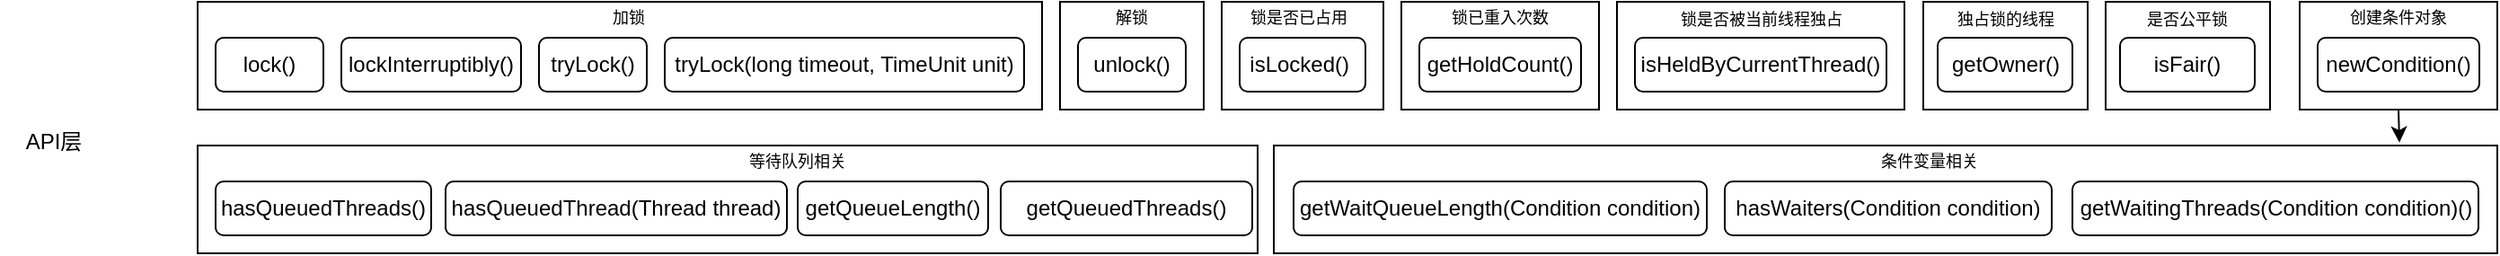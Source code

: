 <mxfile version="24.7.17">
  <diagram name="第 1 页" id="MMxmxStkfbc-HKGitllI">
    <mxGraphModel dx="2501" dy="746" grid="1" gridSize="10" guides="1" tooltips="1" connect="1" arrows="1" fold="1" page="1" pageScale="1" pageWidth="827" pageHeight="1169" math="0" shadow="0">
      <root>
        <mxCell id="0" />
        <mxCell id="1" parent="0" />
        <mxCell id="yH5DKiPyY2_BpjZ6cQ-a-11" value="" style="rounded=0;whiteSpace=wrap;html=1;" vertex="1" parent="1">
          <mxGeometry x="530" y="80" width="80" height="60" as="geometry" />
        </mxCell>
        <mxCell id="yH5DKiPyY2_BpjZ6cQ-a-5" value="" style="rounded=0;whiteSpace=wrap;html=1;" vertex="1" parent="1">
          <mxGeometry x="50" y="80" width="470" height="60" as="geometry" />
        </mxCell>
        <mxCell id="yH5DKiPyY2_BpjZ6cQ-a-1" value="lock()" style="rounded=1;whiteSpace=wrap;html=1;" vertex="1" parent="1">
          <mxGeometry x="60" y="100" width="60" height="30" as="geometry" />
        </mxCell>
        <mxCell id="yH5DKiPyY2_BpjZ6cQ-a-2" value="lockInterruptibly()" style="rounded=1;whiteSpace=wrap;html=1;" vertex="1" parent="1">
          <mxGeometry x="130" y="100" width="100" height="30" as="geometry" />
        </mxCell>
        <mxCell id="yH5DKiPyY2_BpjZ6cQ-a-3" value="tryLock()" style="rounded=1;whiteSpace=wrap;html=1;" vertex="1" parent="1">
          <mxGeometry x="240" y="100" width="60" height="30" as="geometry" />
        </mxCell>
        <mxCell id="yH5DKiPyY2_BpjZ6cQ-a-4" value="tryLock(long timeout, TimeUnit unit)" style="rounded=1;whiteSpace=wrap;html=1;" vertex="1" parent="1">
          <mxGeometry x="310" y="100" width="200" height="30" as="geometry" />
        </mxCell>
        <mxCell id="yH5DKiPyY2_BpjZ6cQ-a-6" value="&lt;font style=&quot;font-size: 9px;&quot;&gt;加锁&lt;/font&gt;" style="text;html=1;align=center;verticalAlign=middle;whiteSpace=wrap;rounded=0;" vertex="1" parent="1">
          <mxGeometry x="260" y="83" width="60" height="10" as="geometry" />
        </mxCell>
        <mxCell id="yH5DKiPyY2_BpjZ6cQ-a-9" value="unlock()" style="rounded=1;whiteSpace=wrap;html=1;" vertex="1" parent="1">
          <mxGeometry x="540" y="100" width="60" height="30" as="geometry" />
        </mxCell>
        <mxCell id="yH5DKiPyY2_BpjZ6cQ-a-12" value="&lt;font style=&quot;font-size: 9px;&quot;&gt;解锁&lt;/font&gt;" style="text;html=1;align=center;verticalAlign=middle;whiteSpace=wrap;rounded=0;" vertex="1" parent="1">
          <mxGeometry x="540" y="83" width="60" height="10" as="geometry" />
        </mxCell>
        <mxCell id="yH5DKiPyY2_BpjZ6cQ-a-13" value="" style="rounded=0;whiteSpace=wrap;html=1;" vertex="1" parent="1">
          <mxGeometry x="1220" y="80" width="110" height="60" as="geometry" />
        </mxCell>
        <mxCell id="yH5DKiPyY2_BpjZ6cQ-a-14" value="newCondition()" style="rounded=1;whiteSpace=wrap;html=1;" vertex="1" parent="1">
          <mxGeometry x="1230" y="100" width="90" height="30" as="geometry" />
        </mxCell>
        <mxCell id="yH5DKiPyY2_BpjZ6cQ-a-16" value="&lt;font style=&quot;font-size: 9px;&quot;&gt;创建条件对象&lt;/font&gt;" style="text;html=1;align=center;verticalAlign=middle;whiteSpace=wrap;rounded=0;" vertex="1" parent="1">
          <mxGeometry x="1245" y="83" width="60" height="10" as="geometry" />
        </mxCell>
        <mxCell id="yH5DKiPyY2_BpjZ6cQ-a-17" value="API层" style="text;html=1;align=center;verticalAlign=middle;whiteSpace=wrap;rounded=0;" vertex="1" parent="1">
          <mxGeometry x="-60" y="143" width="60" height="30" as="geometry" />
        </mxCell>
        <mxCell id="yH5DKiPyY2_BpjZ6cQ-a-18" value="" style="rounded=0;whiteSpace=wrap;html=1;" vertex="1" parent="1">
          <mxGeometry x="720" y="80" width="110" height="60" as="geometry" />
        </mxCell>
        <mxCell id="yH5DKiPyY2_BpjZ6cQ-a-19" value="getHoldCount()" style="rounded=1;whiteSpace=wrap;html=1;" vertex="1" parent="1">
          <mxGeometry x="730" y="100" width="90" height="30" as="geometry" />
        </mxCell>
        <mxCell id="yH5DKiPyY2_BpjZ6cQ-a-20" value="&lt;font style=&quot;font-size: 9px;&quot;&gt;锁已重入次数&lt;/font&gt;" style="text;html=1;align=center;verticalAlign=middle;whiteSpace=wrap;rounded=0;" vertex="1" parent="1">
          <mxGeometry x="745" y="83" width="60" height="10" as="geometry" />
        </mxCell>
        <mxCell id="yH5DKiPyY2_BpjZ6cQ-a-21" value="" style="rounded=0;whiteSpace=wrap;html=1;" vertex="1" parent="1">
          <mxGeometry x="620" y="80" width="90" height="60" as="geometry" />
        </mxCell>
        <mxCell id="yH5DKiPyY2_BpjZ6cQ-a-22" value="isLocked()&amp;nbsp;" style="rounded=1;whiteSpace=wrap;html=1;" vertex="1" parent="1">
          <mxGeometry x="630" y="100" width="70" height="30" as="geometry" />
        </mxCell>
        <mxCell id="yH5DKiPyY2_BpjZ6cQ-a-23" value="&lt;font style=&quot;font-size: 9px;&quot;&gt;锁是否已占用&lt;/font&gt;" style="text;html=1;align=center;verticalAlign=middle;whiteSpace=wrap;rounded=0;" vertex="1" parent="1">
          <mxGeometry x="633" y="83" width="60" height="10" as="geometry" />
        </mxCell>
        <mxCell id="yH5DKiPyY2_BpjZ6cQ-a-24" value="" style="rounded=0;whiteSpace=wrap;html=1;" vertex="1" parent="1">
          <mxGeometry x="840" y="80" width="160" height="60" as="geometry" />
        </mxCell>
        <mxCell id="yH5DKiPyY2_BpjZ6cQ-a-25" value="isHeldByCurrentThread()" style="rounded=1;whiteSpace=wrap;html=1;" vertex="1" parent="1">
          <mxGeometry x="850" y="100" width="140" height="30" as="geometry" />
        </mxCell>
        <mxCell id="yH5DKiPyY2_BpjZ6cQ-a-26" value="&lt;font style=&quot;font-size: 9px;&quot;&gt;锁是否被当前线程独占&lt;/font&gt;" style="text;html=1;align=center;verticalAlign=middle;whiteSpace=wrap;rounded=0;" vertex="1" parent="1">
          <mxGeometry x="872.5" y="84" width="95" height="10" as="geometry" />
        </mxCell>
        <mxCell id="yH5DKiPyY2_BpjZ6cQ-a-27" value="" style="rounded=0;whiteSpace=wrap;html=1;" vertex="1" parent="1">
          <mxGeometry x="1010.5" y="80" width="91.5" height="60" as="geometry" />
        </mxCell>
        <mxCell id="yH5DKiPyY2_BpjZ6cQ-a-28" value="getOwner()" style="rounded=1;whiteSpace=wrap;html=1;" vertex="1" parent="1">
          <mxGeometry x="1018.5" y="100" width="75" height="30" as="geometry" />
        </mxCell>
        <mxCell id="yH5DKiPyY2_BpjZ6cQ-a-29" value="&lt;font style=&quot;font-size: 9px;&quot;&gt;独占锁的线程&lt;/font&gt;" style="text;html=1;align=center;verticalAlign=middle;whiteSpace=wrap;rounded=0;" vertex="1" parent="1">
          <mxGeometry x="1008.5" y="84" width="95" height="10" as="geometry" />
        </mxCell>
        <mxCell id="yH5DKiPyY2_BpjZ6cQ-a-34" value="" style="rounded=0;whiteSpace=wrap;html=1;" vertex="1" parent="1">
          <mxGeometry x="1112" y="80" width="91.5" height="60" as="geometry" />
        </mxCell>
        <mxCell id="yH5DKiPyY2_BpjZ6cQ-a-35" value="isFair()" style="rounded=1;whiteSpace=wrap;html=1;" vertex="1" parent="1">
          <mxGeometry x="1120" y="100" width="75" height="30" as="geometry" />
        </mxCell>
        <mxCell id="yH5DKiPyY2_BpjZ6cQ-a-36" value="&lt;font style=&quot;font-size: 9px;&quot;&gt;是否公平锁&lt;/font&gt;" style="text;html=1;align=center;verticalAlign=middle;whiteSpace=wrap;rounded=0;" vertex="1" parent="1">
          <mxGeometry x="1110" y="84" width="95" height="10" as="geometry" />
        </mxCell>
        <mxCell id="yH5DKiPyY2_BpjZ6cQ-a-39" value="" style="rounded=0;whiteSpace=wrap;html=1;" vertex="1" parent="1">
          <mxGeometry x="50" y="160" width="590" height="60" as="geometry" />
        </mxCell>
        <mxCell id="yH5DKiPyY2_BpjZ6cQ-a-40" value="hasQueuedThreads()" style="rounded=1;whiteSpace=wrap;html=1;" vertex="1" parent="1">
          <mxGeometry x="60" y="180" width="120" height="30" as="geometry" />
        </mxCell>
        <mxCell id="yH5DKiPyY2_BpjZ6cQ-a-41" value="hasQueuedThread(Thread thread)" style="rounded=1;whiteSpace=wrap;html=1;" vertex="1" parent="1">
          <mxGeometry x="188" y="180" width="190" height="30" as="geometry" />
        </mxCell>
        <mxCell id="yH5DKiPyY2_BpjZ6cQ-a-42" value="getQueueLength()" style="rounded=1;whiteSpace=wrap;html=1;" vertex="1" parent="1">
          <mxGeometry x="384" y="180" width="106" height="30" as="geometry" />
        </mxCell>
        <mxCell id="yH5DKiPyY2_BpjZ6cQ-a-43" value="getQueuedThreads()" style="rounded=1;whiteSpace=wrap;html=1;" vertex="1" parent="1">
          <mxGeometry x="497" y="180" width="140" height="30" as="geometry" />
        </mxCell>
        <mxCell id="yH5DKiPyY2_BpjZ6cQ-a-44" value="&lt;font style=&quot;font-size: 9px;&quot;&gt;等待队列相关&lt;/font&gt;" style="text;html=1;align=center;verticalAlign=middle;whiteSpace=wrap;rounded=0;" vertex="1" parent="1">
          <mxGeometry x="354" y="163" width="60" height="10" as="geometry" />
        </mxCell>
        <mxCell id="yH5DKiPyY2_BpjZ6cQ-a-45" value="" style="rounded=0;whiteSpace=wrap;html=1;" vertex="1" parent="1">
          <mxGeometry x="649" y="160" width="681" height="60" as="geometry" />
        </mxCell>
        <mxCell id="yH5DKiPyY2_BpjZ6cQ-a-46" value="getWaitQueueLength(Condition condition)" style="rounded=1;whiteSpace=wrap;html=1;" vertex="1" parent="1">
          <mxGeometry x="660" y="180" width="230" height="30" as="geometry" />
        </mxCell>
        <mxCell id="yH5DKiPyY2_BpjZ6cQ-a-47" value="hasWaiters(Condition condition)" style="rounded=1;whiteSpace=wrap;html=1;" vertex="1" parent="1">
          <mxGeometry x="900" y="180" width="182" height="30" as="geometry" />
        </mxCell>
        <mxCell id="yH5DKiPyY2_BpjZ6cQ-a-49" value="getWaitingThreads(Condition condition)()" style="rounded=1;whiteSpace=wrap;html=1;" vertex="1" parent="1">
          <mxGeometry x="1093.5" y="180" width="226" height="30" as="geometry" />
        </mxCell>
        <mxCell id="yH5DKiPyY2_BpjZ6cQ-a-50" value="&lt;font style=&quot;font-size: 9px;&quot;&gt;条件变量相关&lt;/font&gt;" style="text;html=1;align=center;verticalAlign=middle;whiteSpace=wrap;rounded=0;" vertex="1" parent="1">
          <mxGeometry x="984" y="163" width="60" height="10" as="geometry" />
        </mxCell>
        <mxCell id="yH5DKiPyY2_BpjZ6cQ-a-53" style="edgeStyle=orthogonalEdgeStyle;rounded=0;orthogonalLoop=1;jettySize=auto;html=1;exitX=0.5;exitY=1;exitDx=0;exitDy=0;entryX=0.92;entryY=-0.027;entryDx=0;entryDy=0;entryPerimeter=0;" edge="1" parent="1" source="yH5DKiPyY2_BpjZ6cQ-a-13" target="yH5DKiPyY2_BpjZ6cQ-a-45">
          <mxGeometry relative="1" as="geometry" />
        </mxCell>
      </root>
    </mxGraphModel>
  </diagram>
</mxfile>
